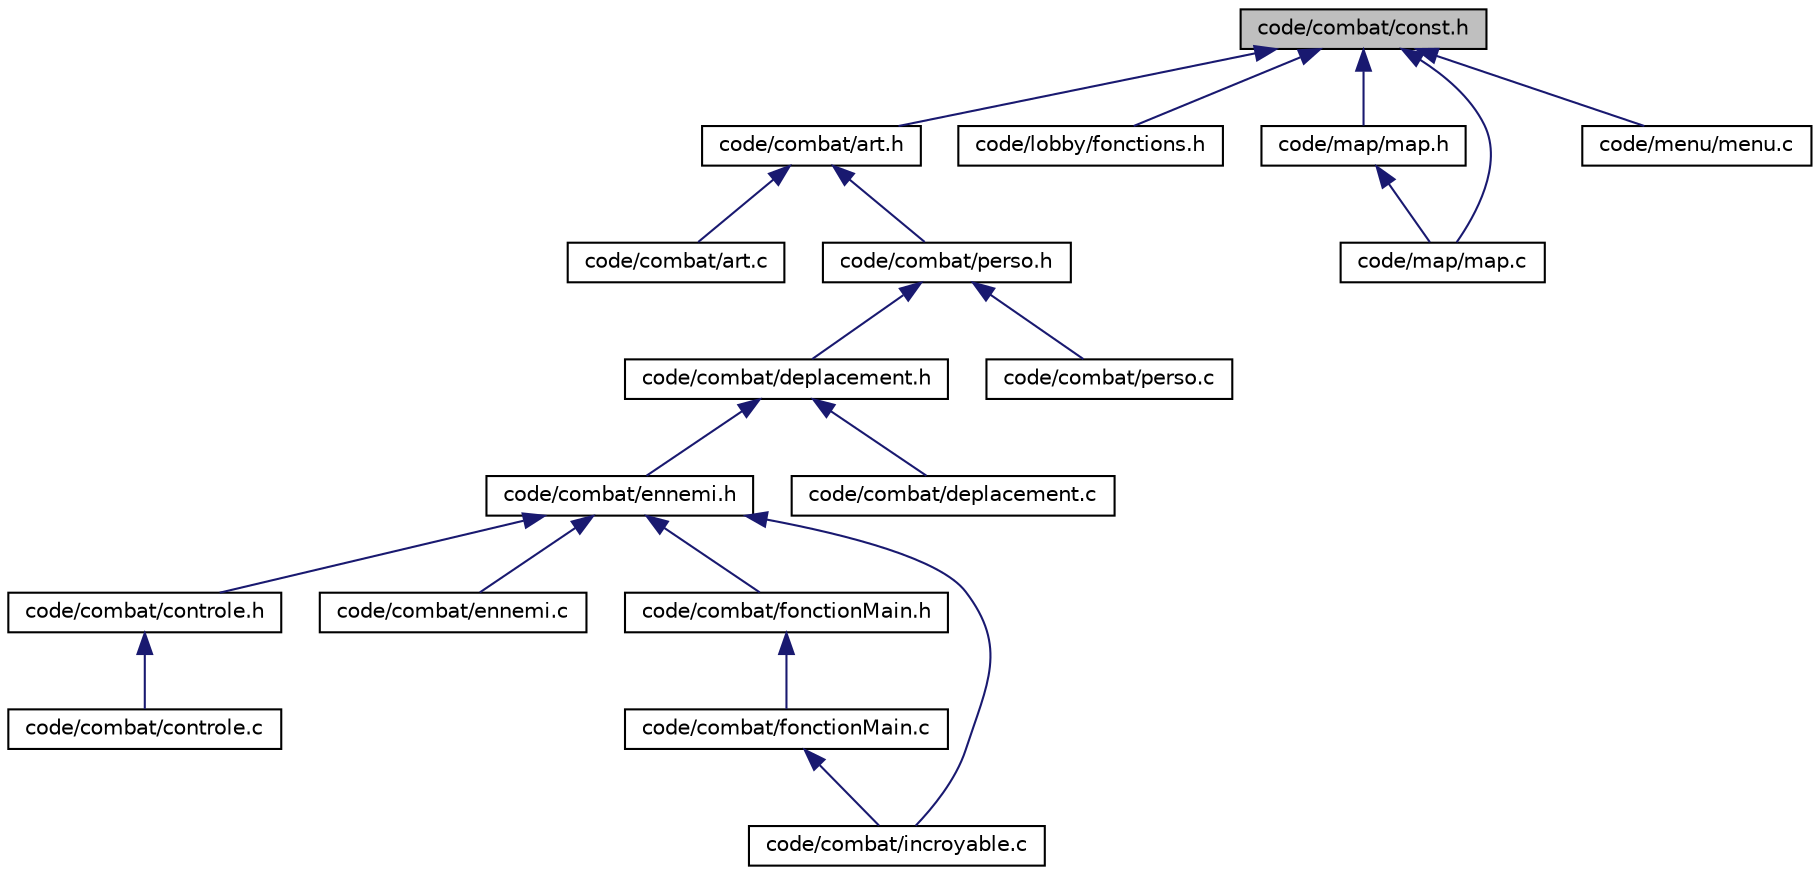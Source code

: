 digraph "code/combat/const.h"
{
  edge [fontname="Helvetica",fontsize="10",labelfontname="Helvetica",labelfontsize="10"];
  node [fontname="Helvetica",fontsize="10",shape=record];
  Node1 [label="code/combat/const.h",height=0.2,width=0.4,color="black", fillcolor="grey75", style="filled", fontcolor="black"];
  Node1 -> Node2 [dir="back",color="midnightblue",fontsize="10",style="solid",fontname="Helvetica"];
  Node2 [label="code/combat/art.h",height=0.2,width=0.4,color="black", fillcolor="white", style="filled",URL="$art_8h.html",tooltip="structure et primitives des arts "];
  Node2 -> Node3 [dir="back",color="midnightblue",fontsize="10",style="solid",fontname="Helvetica"];
  Node3 [label="code/combat/art.c",height=0.2,width=0.4,color="black", fillcolor="white", style="filled",URL="$art_8c.html",tooltip="fonctions des arts "];
  Node2 -> Node4 [dir="back",color="midnightblue",fontsize="10",style="solid",fontname="Helvetica"];
  Node4 [label="code/combat/perso.h",height=0.2,width=0.4,color="black", fillcolor="white", style="filled",URL="$perso_8h.html",tooltip="Structure des personnages. "];
  Node4 -> Node5 [dir="back",color="midnightblue",fontsize="10",style="solid",fontname="Helvetica"];
  Node5 [label="code/combat/deplacement.h",height=0.2,width=0.4,color="black", fillcolor="white", style="filled",URL="$deplacement_8h.html",tooltip="primitive d&#39;interpretation des entrées claviers et structure pour le clavier "];
  Node5 -> Node6 [dir="back",color="midnightblue",fontsize="10",style="solid",fontname="Helvetica"];
  Node6 [label="code/combat/ennemi.h",height=0.2,width=0.4,color="black", fillcolor="white", style="filled",URL="$ennemi_8h.html",tooltip="primitive des ennemis "];
  Node6 -> Node7 [dir="back",color="midnightblue",fontsize="10",style="solid",fontname="Helvetica"];
  Node7 [label="code/combat/controle.h",height=0.2,width=0.4,color="black", fillcolor="white", style="filled",URL="$controle_8h.html",tooltip="primitive de test de controle du jeu à l&#39;aide d&#39;une manette (ne fonctionne pas) "];
  Node7 -> Node8 [dir="back",color="midnightblue",fontsize="10",style="solid",fontname="Helvetica"];
  Node8 [label="code/combat/controle.c",height=0.2,width=0.4,color="black", fillcolor="white", style="filled",URL="$controle_8c.html",tooltip="fonction de test de controle du jeu à l&#39;aide d&#39;une manette (ne fonctionne pas) "];
  Node6 -> Node9 [dir="back",color="midnightblue",fontsize="10",style="solid",fontname="Helvetica"];
  Node9 [label="code/combat/ennemi.c",height=0.2,width=0.4,color="black", fillcolor="white", style="filled",URL="$ennemi_8c.html",tooltip="fonctions des ennemis "];
  Node6 -> Node10 [dir="back",color="midnightblue",fontsize="10",style="solid",fontname="Helvetica"];
  Node10 [label="code/combat/fonctionMain.h",height=0.2,width=0.4,color="black", fillcolor="white", style="filled",URL="$fonction_main_8h.html",tooltip="pimitives d&#39;affichage et de comportement du progamme "];
  Node10 -> Node11 [dir="back",color="midnightblue",fontsize="10",style="solid",fontname="Helvetica"];
  Node11 [label="code/combat/fonctionMain.c",height=0.2,width=0.4,color="black", fillcolor="white", style="filled",URL="$fonction_main_8c.html",tooltip="fonction d&#39;affichage et de comportement du progamme "];
  Node11 -> Node12 [dir="back",color="midnightblue",fontsize="10",style="solid",fontname="Helvetica"];
  Node12 [label="code/combat/incroyable.c",height=0.2,width=0.4,color="black", fillcolor="white", style="filled",URL="$incroyable_8c.html",tooltip="test du systeme de combat "];
  Node6 -> Node12 [dir="back",color="midnightblue",fontsize="10",style="solid",fontname="Helvetica"];
  Node5 -> Node13 [dir="back",color="midnightblue",fontsize="10",style="solid",fontname="Helvetica"];
  Node13 [label="code/combat/deplacement.c",height=0.2,width=0.4,color="black", fillcolor="white", style="filled",URL="$deplacement_8c.html",tooltip="fonction d&#39;interpretation des entrées claviers "];
  Node4 -> Node14 [dir="back",color="midnightblue",fontsize="10",style="solid",fontname="Helvetica"];
  Node14 [label="code/combat/perso.c",height=0.2,width=0.4,color="black", fillcolor="white", style="filled",URL="$perso_8c.html",tooltip="Fonctions qui incluent uniquement les personnages. "];
  Node1 -> Node15 [dir="back",color="midnightblue",fontsize="10",style="solid",fontname="Helvetica"];
  Node15 [label="code/lobby/fonctions.h",height=0.2,width=0.4,color="black", fillcolor="white", style="filled",URL="$fonctions_8h_source.html"];
  Node1 -> Node16 [dir="back",color="midnightblue",fontsize="10",style="solid",fontname="Helvetica"];
  Node16 [label="code/map/map.h",height=0.2,width=0.4,color="black", fillcolor="white", style="filled",URL="$map_8h.html",tooltip="Fichier header pour la carte. "];
  Node16 -> Node17 [dir="back",color="midnightblue",fontsize="10",style="solid",fontname="Helvetica"];
  Node17 [label="code/map/map.c",height=0.2,width=0.4,color="black", fillcolor="white", style="filled",URL="$map_8c.html",tooltip="Fichier qui contient les fonctions pour la carte. "];
  Node1 -> Node17 [dir="back",color="midnightblue",fontsize="10",style="solid",fontname="Helvetica"];
  Node1 -> Node18 [dir="back",color="midnightblue",fontsize="10",style="solid",fontname="Helvetica"];
  Node18 [label="code/menu/menu.c",height=0.2,width=0.4,color="black", fillcolor="white", style="filled",URL="$menu_8c.html",tooltip="Fichier qui contient les fonctions pour le menu. "];
}

